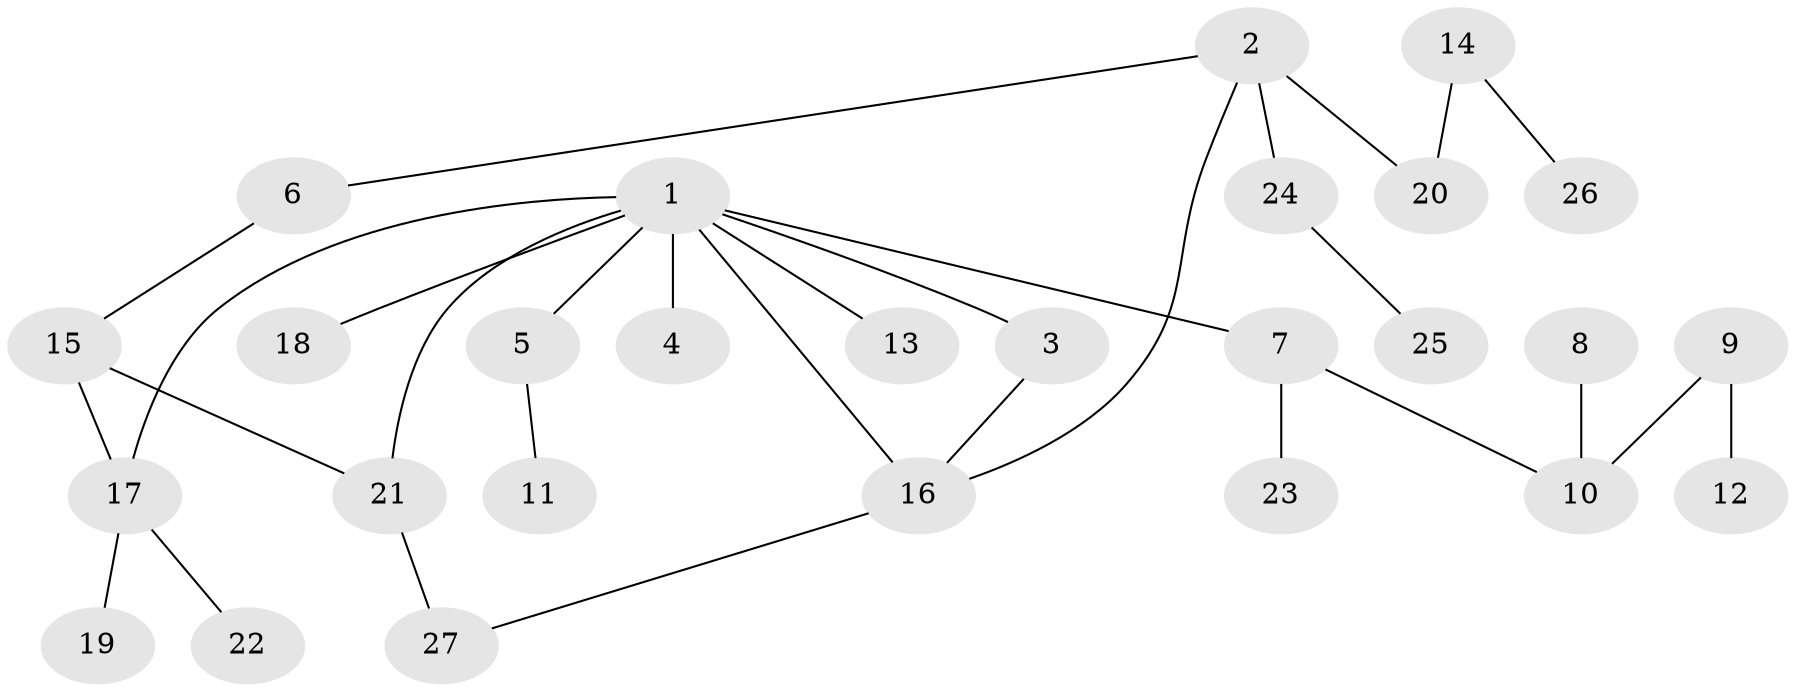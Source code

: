 // original degree distribution, {5: 0.07547169811320754, 3: 0.1509433962264151, 4: 0.07547169811320754, 1: 0.41509433962264153, 2: 0.2830188679245283}
// Generated by graph-tools (version 1.1) at 2025/25/03/09/25 03:25:28]
// undirected, 27 vertices, 30 edges
graph export_dot {
graph [start="1"]
  node [color=gray90,style=filled];
  1;
  2;
  3;
  4;
  5;
  6;
  7;
  8;
  9;
  10;
  11;
  12;
  13;
  14;
  15;
  16;
  17;
  18;
  19;
  20;
  21;
  22;
  23;
  24;
  25;
  26;
  27;
  1 -- 3 [weight=1.0];
  1 -- 4 [weight=1.0];
  1 -- 5 [weight=1.0];
  1 -- 7 [weight=1.0];
  1 -- 13 [weight=1.0];
  1 -- 16 [weight=1.0];
  1 -- 17 [weight=1.0];
  1 -- 18 [weight=1.0];
  1 -- 21 [weight=1.0];
  2 -- 6 [weight=1.0];
  2 -- 16 [weight=1.0];
  2 -- 20 [weight=1.0];
  2 -- 24 [weight=1.0];
  3 -- 16 [weight=1.0];
  5 -- 11 [weight=1.0];
  6 -- 15 [weight=1.0];
  7 -- 10 [weight=1.0];
  7 -- 23 [weight=1.0];
  8 -- 10 [weight=1.0];
  9 -- 10 [weight=1.0];
  9 -- 12 [weight=1.0];
  14 -- 20 [weight=1.0];
  14 -- 26 [weight=1.0];
  15 -- 17 [weight=1.0];
  15 -- 21 [weight=1.0];
  16 -- 27 [weight=1.0];
  17 -- 19 [weight=1.0];
  17 -- 22 [weight=1.0];
  21 -- 27 [weight=1.0];
  24 -- 25 [weight=1.0];
}
